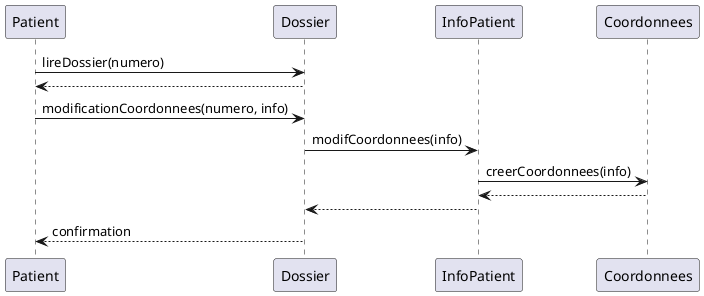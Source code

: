 @startuml seqModificationCoordonnees

participant Patient as P
participant Dossier as D
participant InfoPatient as I
participant Coordonnees as C

P -> D: lireDossier(numero)
D --> P
P -> D: modificationCoordonnees(numero, info)
D -> I: modifCoordonnees(info)
I -> C: creerCoordonnees(info)
C --> I
I --> D
D --> P: confirmation

@enduml